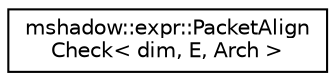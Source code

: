 digraph "Graphical Class Hierarchy"
{
 // LATEX_PDF_SIZE
  edge [fontname="Helvetica",fontsize="10",labelfontname="Helvetica",labelfontsize="10"];
  node [fontname="Helvetica",fontsize="10",shape=record];
  rankdir="LR";
  Node0 [label="mshadow::expr::PacketAlign\lCheck\< dim, E, Arch \>",height=0.2,width=0.4,color="black", fillcolor="white", style="filled",URL="$structmshadow_1_1expr_1_1PacketAlignCheck.html",tooltip=" "];
}
